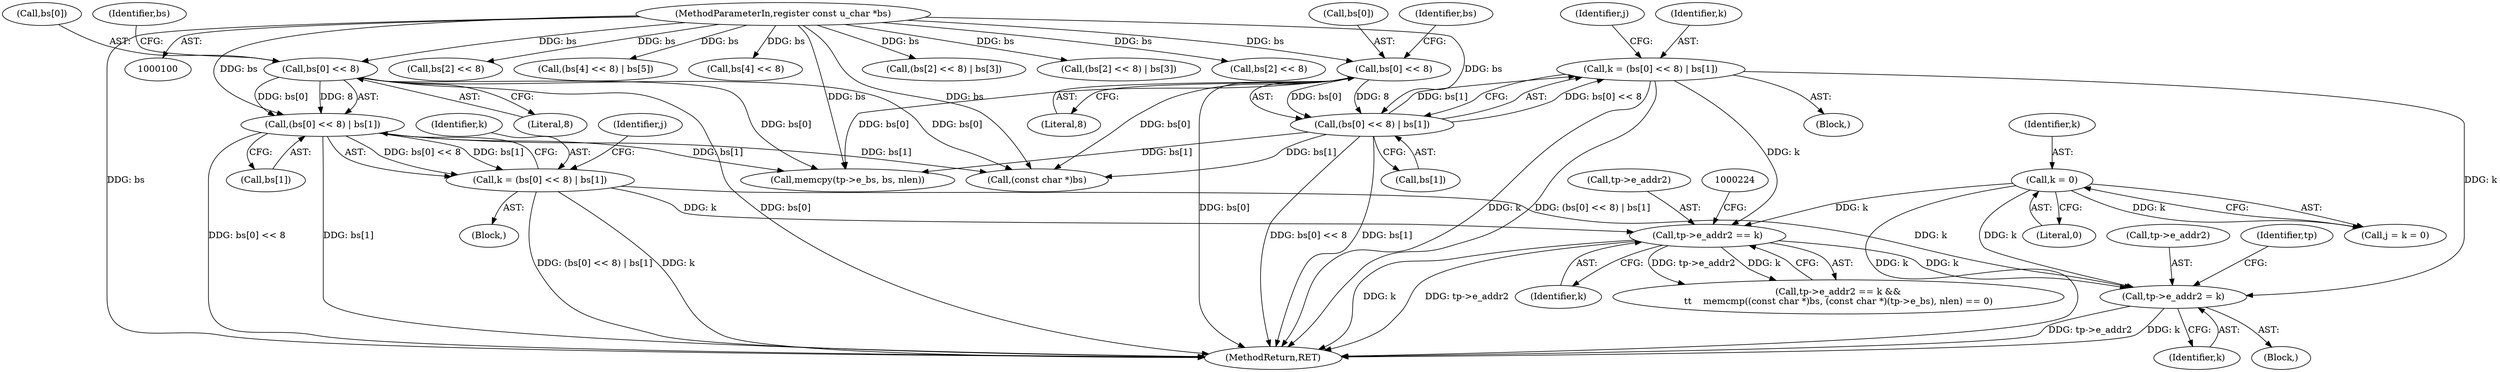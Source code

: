 digraph "0_tcpdump_730fc35968c5433b9e2a829779057f4f9495dc51_1@pointer" {
"1000251" [label="(Call,tp->e_addr2 = k)"];
"1000183" [label="(Call,k = 0)"];
"1000114" [label="(Call,k = (bs[0] << 8) | bs[1])"];
"1000116" [label="(Call,(bs[0] << 8) | bs[1])"];
"1000117" [label="(Call,bs[0] << 8)"];
"1000102" [label="(MethodParameterIn,register const u_char *bs)"];
"1000153" [label="(Call,k = (bs[0] << 8) | bs[1])"];
"1000155" [label="(Call,(bs[0] << 8) | bs[1])"];
"1000156" [label="(Call,bs[0] << 8)"];
"1000216" [label="(Call,tp->e_addr2 == k)"];
"1000154" [label="(Identifier,k)"];
"1000128" [label="(Call,bs[2] << 8)"];
"1000220" [label="(Identifier,k)"];
"1000138" [label="(Call,(bs[4] << 8) | bs[5])"];
"1000217" [label="(Call,tp->e_addr2)"];
"1000185" [label="(Literal,0)"];
"1000117" [label="(Call,bs[0] << 8)"];
"1000155" [label="(Call,(bs[0] << 8) | bs[1])"];
"1000122" [label="(Call,bs[1])"];
"1000216" [label="(Call,tp->e_addr2 == k)"];
"1000113" [label="(Block,)"];
"1000139" [label="(Call,bs[4] << 8)"];
"1000166" [label="(Call,(bs[2] << 8) | bs[3])"];
"1000152" [label="(Block,)"];
"1000162" [label="(Identifier,bs)"];
"1000252" [label="(Call,tp->e_addr2)"];
"1000181" [label="(Call,j = k = 0)"];
"1000161" [label="(Call,bs[1])"];
"1000104" [label="(Block,)"];
"1000276" [label="(Call,memcpy(tp->e_bs, bs, nlen))"];
"1000153" [label="(Call,k = (bs[0] << 8) | bs[1])"];
"1000116" [label="(Call,(bs[0] << 8) | bs[1])"];
"1000160" [label="(Literal,8)"];
"1000258" [label="(Identifier,tp)"];
"1000127" [label="(Call,(bs[2] << 8) | bs[3])"];
"1000118" [label="(Call,bs[0])"];
"1000165" [label="(Identifier,j)"];
"1000215" [label="(Call,tp->e_addr2 == k &&\n\t\t    memcmp((const char *)bs, (const char *)(tp->e_bs), nlen) == 0)"];
"1000115" [label="(Identifier,k)"];
"1000255" [label="(Identifier,k)"];
"1000121" [label="(Literal,8)"];
"1000114" [label="(Call,k = (bs[0] << 8) | bs[1])"];
"1000156" [label="(Call,bs[0] << 8)"];
"1000304" [label="(MethodReturn,RET)"];
"1000123" [label="(Identifier,bs)"];
"1000184" [label="(Identifier,k)"];
"1000223" [label="(Call,(const char *)bs)"];
"1000126" [label="(Identifier,j)"];
"1000183" [label="(Call,k = 0)"];
"1000167" [label="(Call,bs[2] << 8)"];
"1000102" [label="(MethodParameterIn,register const u_char *bs)"];
"1000157" [label="(Call,bs[0])"];
"1000251" [label="(Call,tp->e_addr2 = k)"];
"1000251" -> "1000104"  [label="AST: "];
"1000251" -> "1000255"  [label="CFG: "];
"1000252" -> "1000251"  [label="AST: "];
"1000255" -> "1000251"  [label="AST: "];
"1000258" -> "1000251"  [label="CFG: "];
"1000251" -> "1000304"  [label="DDG: k"];
"1000251" -> "1000304"  [label="DDG: tp->e_addr2"];
"1000183" -> "1000251"  [label="DDG: k"];
"1000114" -> "1000251"  [label="DDG: k"];
"1000153" -> "1000251"  [label="DDG: k"];
"1000216" -> "1000251"  [label="DDG: k"];
"1000183" -> "1000181"  [label="AST: "];
"1000183" -> "1000185"  [label="CFG: "];
"1000184" -> "1000183"  [label="AST: "];
"1000185" -> "1000183"  [label="AST: "];
"1000181" -> "1000183"  [label="CFG: "];
"1000183" -> "1000304"  [label="DDG: k"];
"1000183" -> "1000181"  [label="DDG: k"];
"1000183" -> "1000216"  [label="DDG: k"];
"1000114" -> "1000113"  [label="AST: "];
"1000114" -> "1000116"  [label="CFG: "];
"1000115" -> "1000114"  [label="AST: "];
"1000116" -> "1000114"  [label="AST: "];
"1000126" -> "1000114"  [label="CFG: "];
"1000114" -> "1000304"  [label="DDG: k"];
"1000114" -> "1000304"  [label="DDG: (bs[0] << 8) | bs[1]"];
"1000116" -> "1000114"  [label="DDG: bs[0] << 8"];
"1000116" -> "1000114"  [label="DDG: bs[1]"];
"1000114" -> "1000216"  [label="DDG: k"];
"1000116" -> "1000122"  [label="CFG: "];
"1000117" -> "1000116"  [label="AST: "];
"1000122" -> "1000116"  [label="AST: "];
"1000116" -> "1000304"  [label="DDG: bs[0] << 8"];
"1000116" -> "1000304"  [label="DDG: bs[1]"];
"1000117" -> "1000116"  [label="DDG: bs[0]"];
"1000117" -> "1000116"  [label="DDG: 8"];
"1000102" -> "1000116"  [label="DDG: bs"];
"1000116" -> "1000223"  [label="DDG: bs[1]"];
"1000116" -> "1000276"  [label="DDG: bs[1]"];
"1000117" -> "1000121"  [label="CFG: "];
"1000118" -> "1000117"  [label="AST: "];
"1000121" -> "1000117"  [label="AST: "];
"1000123" -> "1000117"  [label="CFG: "];
"1000117" -> "1000304"  [label="DDG: bs[0]"];
"1000102" -> "1000117"  [label="DDG: bs"];
"1000117" -> "1000223"  [label="DDG: bs[0]"];
"1000117" -> "1000276"  [label="DDG: bs[0]"];
"1000102" -> "1000100"  [label="AST: "];
"1000102" -> "1000304"  [label="DDG: bs"];
"1000102" -> "1000128"  [label="DDG: bs"];
"1000102" -> "1000127"  [label="DDG: bs"];
"1000102" -> "1000139"  [label="DDG: bs"];
"1000102" -> "1000138"  [label="DDG: bs"];
"1000102" -> "1000156"  [label="DDG: bs"];
"1000102" -> "1000155"  [label="DDG: bs"];
"1000102" -> "1000167"  [label="DDG: bs"];
"1000102" -> "1000166"  [label="DDG: bs"];
"1000102" -> "1000223"  [label="DDG: bs"];
"1000102" -> "1000276"  [label="DDG: bs"];
"1000153" -> "1000152"  [label="AST: "];
"1000153" -> "1000155"  [label="CFG: "];
"1000154" -> "1000153"  [label="AST: "];
"1000155" -> "1000153"  [label="AST: "];
"1000165" -> "1000153"  [label="CFG: "];
"1000153" -> "1000304"  [label="DDG: (bs[0] << 8) | bs[1]"];
"1000153" -> "1000304"  [label="DDG: k"];
"1000155" -> "1000153"  [label="DDG: bs[0] << 8"];
"1000155" -> "1000153"  [label="DDG: bs[1]"];
"1000153" -> "1000216"  [label="DDG: k"];
"1000155" -> "1000161"  [label="CFG: "];
"1000156" -> "1000155"  [label="AST: "];
"1000161" -> "1000155"  [label="AST: "];
"1000155" -> "1000304"  [label="DDG: bs[0] << 8"];
"1000155" -> "1000304"  [label="DDG: bs[1]"];
"1000156" -> "1000155"  [label="DDG: bs[0]"];
"1000156" -> "1000155"  [label="DDG: 8"];
"1000155" -> "1000223"  [label="DDG: bs[1]"];
"1000155" -> "1000276"  [label="DDG: bs[1]"];
"1000156" -> "1000160"  [label="CFG: "];
"1000157" -> "1000156"  [label="AST: "];
"1000160" -> "1000156"  [label="AST: "];
"1000162" -> "1000156"  [label="CFG: "];
"1000156" -> "1000304"  [label="DDG: bs[0]"];
"1000156" -> "1000223"  [label="DDG: bs[0]"];
"1000156" -> "1000276"  [label="DDG: bs[0]"];
"1000216" -> "1000215"  [label="AST: "];
"1000216" -> "1000220"  [label="CFG: "];
"1000217" -> "1000216"  [label="AST: "];
"1000220" -> "1000216"  [label="AST: "];
"1000224" -> "1000216"  [label="CFG: "];
"1000215" -> "1000216"  [label="CFG: "];
"1000216" -> "1000304"  [label="DDG: tp->e_addr2"];
"1000216" -> "1000304"  [label="DDG: k"];
"1000216" -> "1000215"  [label="DDG: tp->e_addr2"];
"1000216" -> "1000215"  [label="DDG: k"];
}
